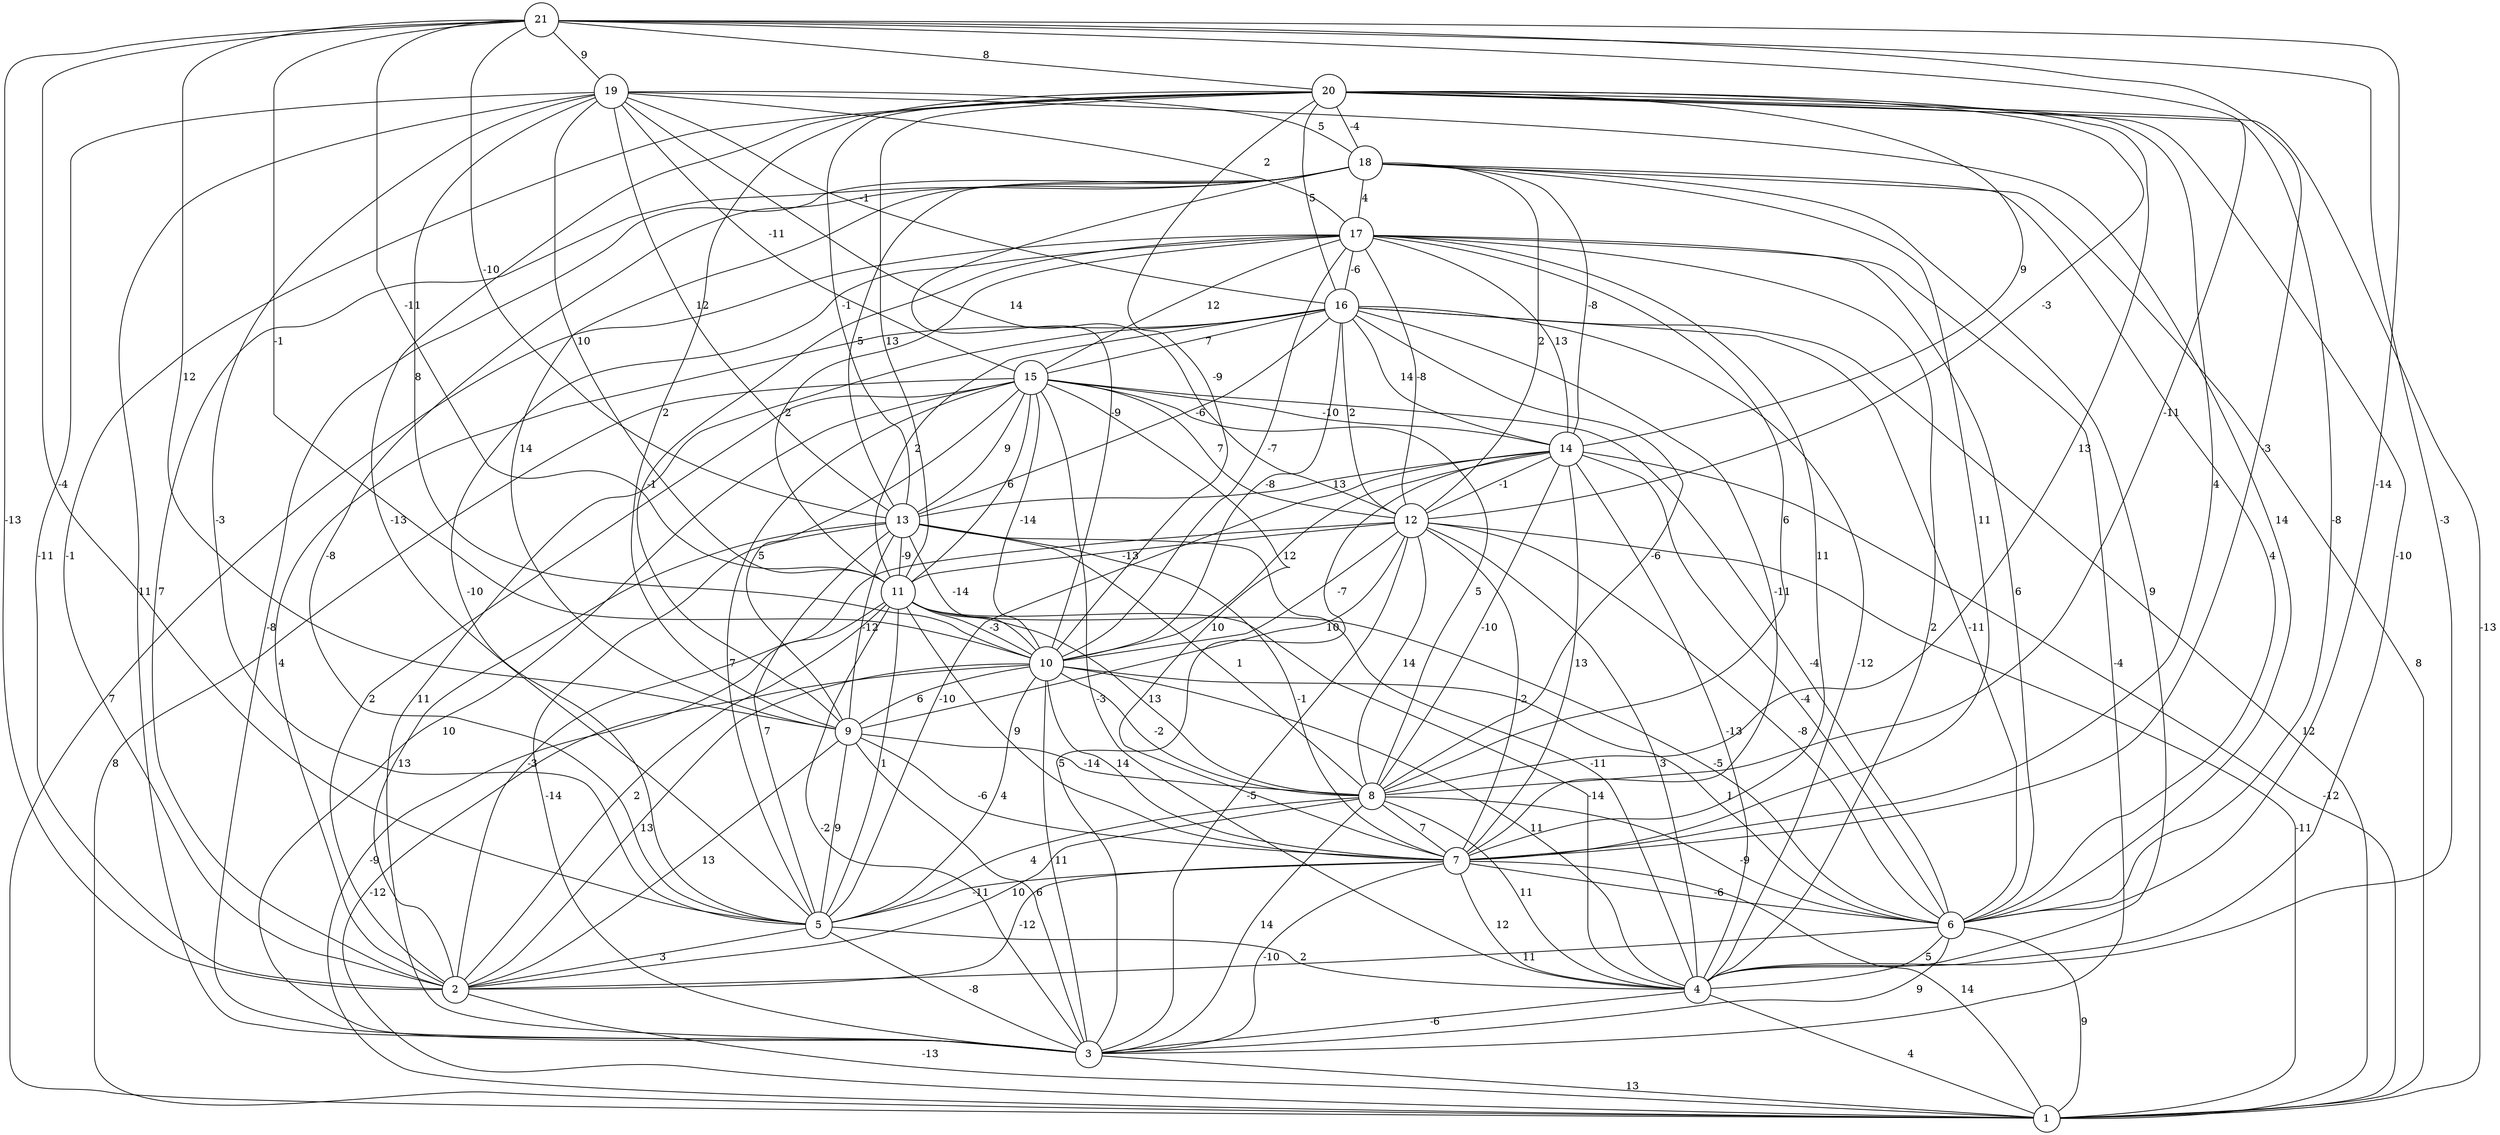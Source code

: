 graph { 
	 fontname="Helvetica,Arial,sans-serif" 
	 node [shape = circle]; 
	 21 -- 2 [label = "-13"];
	 21 -- 4 [label = "-3"];
	 21 -- 5 [label = "-4"];
	 21 -- 6 [label = "-14"];
	 21 -- 7 [label = "-3"];
	 21 -- 8 [label = "-11"];
	 21 -- 9 [label = "12"];
	 21 -- 10 [label = "-1"];
	 21 -- 11 [label = "-11"];
	 21 -- 13 [label = "-10"];
	 21 -- 19 [label = "9"];
	 21 -- 20 [label = "8"];
	 20 -- 1 [label = "-13"];
	 20 -- 2 [label = "-1"];
	 20 -- 4 [label = "-10"];
	 20 -- 5 [label = "-13"];
	 20 -- 6 [label = "-8"];
	 20 -- 7 [label = "4"];
	 20 -- 8 [label = "13"];
	 20 -- 9 [label = "2"];
	 20 -- 10 [label = "-9"];
	 20 -- 11 [label = "13"];
	 20 -- 12 [label = "-3"];
	 20 -- 13 [label = "-1"];
	 20 -- 14 [label = "9"];
	 20 -- 16 [label = "5"];
	 20 -- 18 [label = "-4"];
	 19 -- 2 [label = "-11"];
	 19 -- 3 [label = "11"];
	 19 -- 5 [label = "-3"];
	 19 -- 6 [label = "14"];
	 19 -- 10 [label = "8"];
	 19 -- 11 [label = "10"];
	 19 -- 12 [label = "14"];
	 19 -- 13 [label = "12"];
	 19 -- 15 [label = "-11"];
	 19 -- 16 [label = "-1"];
	 19 -- 17 [label = "2"];
	 19 -- 18 [label = "5"];
	 18 -- 1 [label = "8"];
	 18 -- 2 [label = "7"];
	 18 -- 3 [label = "-8"];
	 18 -- 4 [label = "9"];
	 18 -- 5 [label = "-8"];
	 18 -- 6 [label = "4"];
	 18 -- 7 [label = "11"];
	 18 -- 9 [label = "14"];
	 18 -- 10 [label = "-9"];
	 18 -- 12 [label = "2"];
	 18 -- 13 [label = "-5"];
	 18 -- 14 [label = "-8"];
	 18 -- 17 [label = "4"];
	 17 -- 1 [label = "7"];
	 17 -- 3 [label = "-4"];
	 17 -- 4 [label = "2"];
	 17 -- 5 [label = "-10"];
	 17 -- 6 [label = "6"];
	 17 -- 7 [label = "11"];
	 17 -- 8 [label = "6"];
	 17 -- 9 [label = "-1"];
	 17 -- 10 [label = "-7"];
	 17 -- 11 [label = "2"];
	 17 -- 12 [label = "-8"];
	 17 -- 14 [label = "13"];
	 17 -- 15 [label = "12"];
	 17 -- 16 [label = "-6"];
	 16 -- 1 [label = "12"];
	 16 -- 2 [label = "4"];
	 16 -- 3 [label = "11"];
	 16 -- 4 [label = "-12"];
	 16 -- 6 [label = "-11"];
	 16 -- 7 [label = "-11"];
	 16 -- 8 [label = "-6"];
	 16 -- 10 [label = "-8"];
	 16 -- 11 [label = "2"];
	 16 -- 12 [label = "2"];
	 16 -- 13 [label = "-6"];
	 16 -- 14 [label = "14"];
	 16 -- 15 [label = "7"];
	 15 -- 1 [label = "8"];
	 15 -- 2 [label = "2"];
	 15 -- 3 [label = "10"];
	 15 -- 4 [label = "-3"];
	 15 -- 5 [label = "7"];
	 15 -- 6 [label = "-4"];
	 15 -- 7 [label = "10"];
	 15 -- 8 [label = "5"];
	 15 -- 9 [label = "5"];
	 15 -- 10 [label = "-14"];
	 15 -- 11 [label = "6"];
	 15 -- 12 [label = "7"];
	 15 -- 13 [label = "9"];
	 15 -- 14 [label = "-10"];
	 14 -- 1 [label = "-12"];
	 14 -- 3 [label = "5"];
	 14 -- 4 [label = "-13"];
	 14 -- 5 [label = "-10"];
	 14 -- 6 [label = "-4"];
	 14 -- 7 [label = "13"];
	 14 -- 8 [label = "-10"];
	 14 -- 10 [label = "12"];
	 14 -- 12 [label = "-1"];
	 14 -- 13 [label = "13"];
	 13 -- 2 [label = "13"];
	 13 -- 3 [label = "-14"];
	 13 -- 4 [label = "-11"];
	 13 -- 5 [label = "7"];
	 13 -- 7 [label = "-1"];
	 13 -- 8 [label = "1"];
	 13 -- 9 [label = "-12"];
	 13 -- 10 [label = "-14"];
	 13 -- 11 [label = "-9"];
	 12 -- 1 [label = "-11"];
	 12 -- 2 [label = "-3"];
	 12 -- 3 [label = "-5"];
	 12 -- 4 [label = "3"];
	 12 -- 6 [label = "-8"];
	 12 -- 7 [label = "-2"];
	 12 -- 8 [label = "14"];
	 12 -- 9 [label = "10"];
	 12 -- 10 [label = "-7"];
	 12 -- 11 [label = "-13"];
	 11 -- 1 [label = "-9"];
	 11 -- 2 [label = "2"];
	 11 -- 3 [label = "-2"];
	 11 -- 4 [label = "-14"];
	 11 -- 5 [label = "1"];
	 11 -- 6 [label = "-5"];
	 11 -- 7 [label = "9"];
	 11 -- 8 [label = "13"];
	 11 -- 10 [label = "-3"];
	 10 -- 1 [label = "-12"];
	 10 -- 2 [label = "13"];
	 10 -- 3 [label = "11"];
	 10 -- 4 [label = "11"];
	 10 -- 5 [label = "4"];
	 10 -- 6 [label = "1"];
	 10 -- 7 [label = "14"];
	 10 -- 8 [label = "-2"];
	 10 -- 9 [label = "6"];
	 9 -- 2 [label = "13"];
	 9 -- 3 [label = "6"];
	 9 -- 5 [label = "9"];
	 9 -- 7 [label = "-6"];
	 9 -- 8 [label = "-14"];
	 8 -- 2 [label = "10"];
	 8 -- 3 [label = "14"];
	 8 -- 4 [label = "11"];
	 8 -- 5 [label = "4"];
	 8 -- 6 [label = "-9"];
	 8 -- 7 [label = "7"];
	 7 -- 1 [label = "14"];
	 7 -- 2 [label = "-12"];
	 7 -- 3 [label = "-10"];
	 7 -- 4 [label = "12"];
	 7 -- 5 [label = "-11"];
	 7 -- 6 [label = "-6"];
	 6 -- 1 [label = "9"];
	 6 -- 2 [label = "11"];
	 6 -- 3 [label = "9"];
	 6 -- 4 [label = "5"];
	 5 -- 2 [label = "3"];
	 5 -- 3 [label = "-8"];
	 5 -- 4 [label = "2"];
	 4 -- 1 [label = "4"];
	 4 -- 3 [label = "-6"];
	 3 -- 1 [label = "13"];
	 2 -- 1 [label = "-13"];
	 1;
	 2;
	 3;
	 4;
	 5;
	 6;
	 7;
	 8;
	 9;
	 10;
	 11;
	 12;
	 13;
	 14;
	 15;
	 16;
	 17;
	 18;
	 19;
	 20;
	 21;
}
